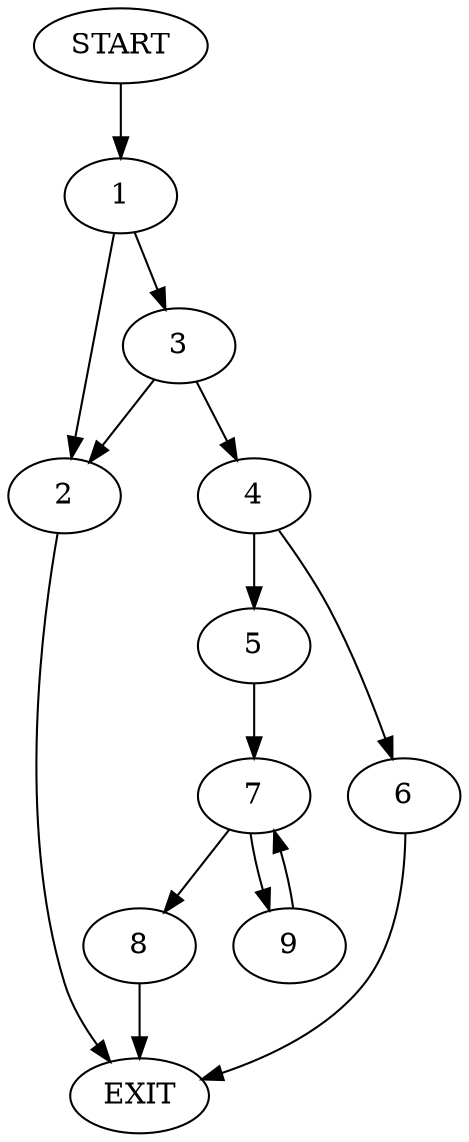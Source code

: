 digraph {
0 [label="START"]
10 [label="EXIT"]
0 -> 1
1 -> 2
1 -> 3
3 -> 2
3 -> 4
2 -> 10
4 -> 5
4 -> 6
6 -> 10
5 -> 7
7 -> 8
7 -> 9
9 -> 7
8 -> 10
}
